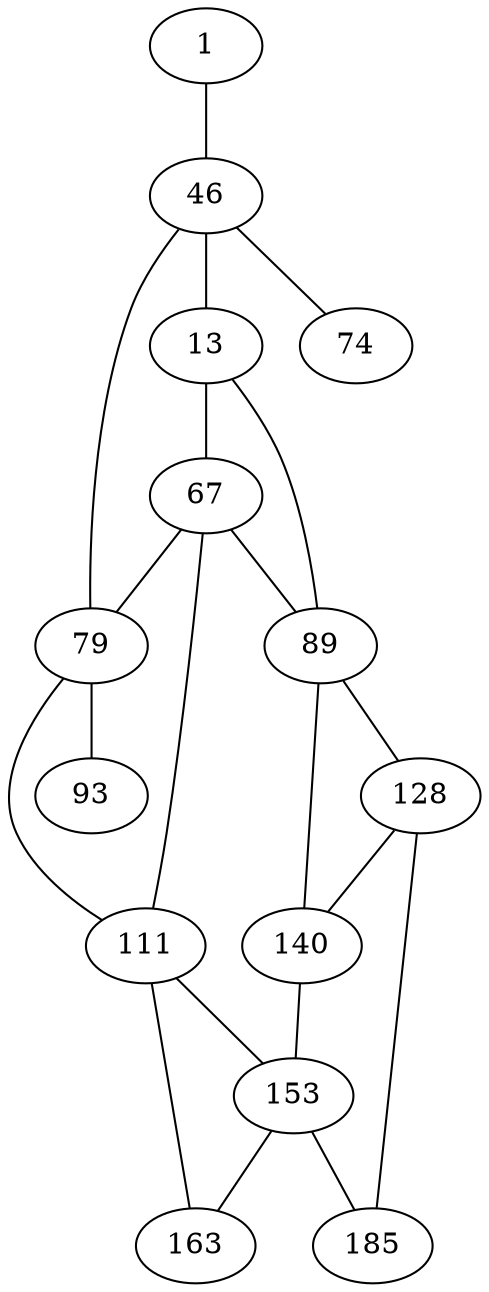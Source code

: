 graph scotYardTrains {
	1
	46
	13
	67
	89
	74
	79
	111
	93
	128
	140
	153
	163
	185
	1 -- 46
	46 -- 13
	46 -- 74
	46 -- 79
	13 -- 67
	13 -- 89
	67 -- 79
	67 -- 89
	67 -- 111
	89 -- 128
	89 -- 140
	79 -- 93
	79 -- 111
	111 -- 153
	111 -- 163
	128 -- 140
	128 -- 185
	140 -- 153
	153 -- 163
	153 -- 185
}
